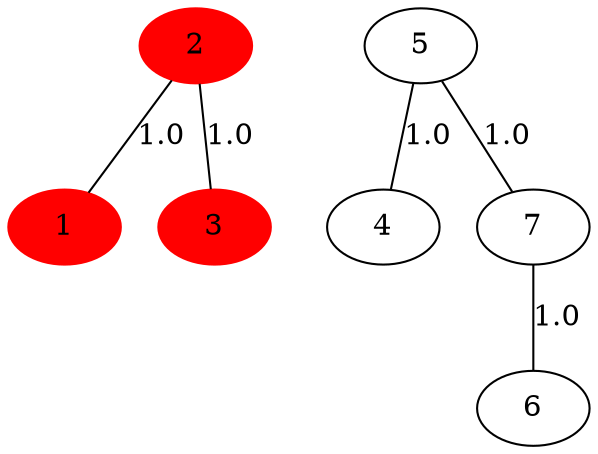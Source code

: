 graph "network.01.in" {
	2 [color=red style=filled]
	2 -- 1 [label=1.0]
	2 -- 3 [label=1.0]
	1 [color=red style=filled]
	3 [color=red style=filled]
	5
	5 -- 4 [label=1.0]
	5 -- 7 [label=1.0]
	4
	7
	7 -- 6 [label=1.0]
	6
}
